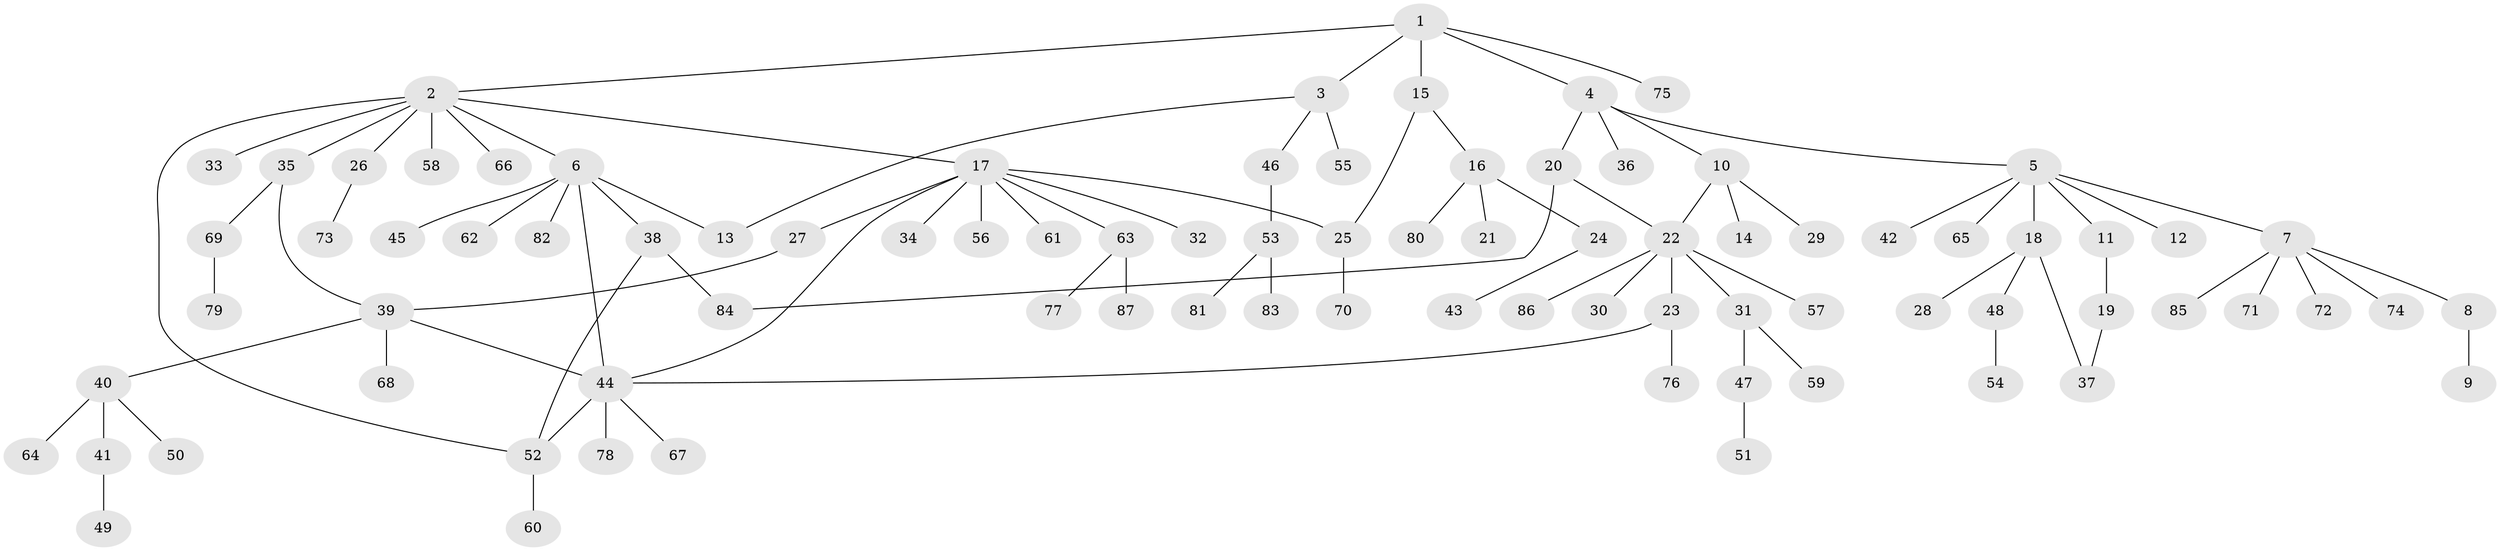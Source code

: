 // coarse degree distribution, {4: 0.06779661016949153, 8: 0.05084745762711865, 7: 0.01694915254237288, 6: 0.03389830508474576, 5: 0.05084745762711865, 1: 0.576271186440678, 3: 0.1016949152542373, 2: 0.1016949152542373}
// Generated by graph-tools (version 1.1) at 2025/51/02/27/25 19:51:58]
// undirected, 87 vertices, 97 edges
graph export_dot {
graph [start="1"]
  node [color=gray90,style=filled];
  1;
  2;
  3;
  4;
  5;
  6;
  7;
  8;
  9;
  10;
  11;
  12;
  13;
  14;
  15;
  16;
  17;
  18;
  19;
  20;
  21;
  22;
  23;
  24;
  25;
  26;
  27;
  28;
  29;
  30;
  31;
  32;
  33;
  34;
  35;
  36;
  37;
  38;
  39;
  40;
  41;
  42;
  43;
  44;
  45;
  46;
  47;
  48;
  49;
  50;
  51;
  52;
  53;
  54;
  55;
  56;
  57;
  58;
  59;
  60;
  61;
  62;
  63;
  64;
  65;
  66;
  67;
  68;
  69;
  70;
  71;
  72;
  73;
  74;
  75;
  76;
  77;
  78;
  79;
  80;
  81;
  82;
  83;
  84;
  85;
  86;
  87;
  1 -- 2;
  1 -- 3;
  1 -- 4;
  1 -- 15;
  1 -- 75;
  2 -- 6;
  2 -- 17;
  2 -- 26;
  2 -- 33;
  2 -- 35;
  2 -- 52;
  2 -- 58;
  2 -- 66;
  3 -- 13;
  3 -- 46;
  3 -- 55;
  4 -- 5;
  4 -- 10;
  4 -- 20;
  4 -- 36;
  5 -- 7;
  5 -- 11;
  5 -- 12;
  5 -- 18;
  5 -- 42;
  5 -- 65;
  6 -- 13;
  6 -- 38;
  6 -- 44;
  6 -- 45;
  6 -- 62;
  6 -- 82;
  7 -- 8;
  7 -- 71;
  7 -- 72;
  7 -- 74;
  7 -- 85;
  8 -- 9;
  10 -- 14;
  10 -- 22;
  10 -- 29;
  11 -- 19;
  15 -- 16;
  15 -- 25;
  16 -- 21;
  16 -- 24;
  16 -- 80;
  17 -- 25;
  17 -- 27;
  17 -- 32;
  17 -- 34;
  17 -- 44;
  17 -- 56;
  17 -- 61;
  17 -- 63;
  18 -- 28;
  18 -- 37;
  18 -- 48;
  19 -- 37;
  20 -- 22;
  20 -- 84;
  22 -- 23;
  22 -- 30;
  22 -- 31;
  22 -- 57;
  22 -- 86;
  23 -- 44;
  23 -- 76;
  24 -- 43;
  25 -- 70;
  26 -- 73;
  27 -- 39;
  31 -- 47;
  31 -- 59;
  35 -- 39;
  35 -- 69;
  38 -- 52;
  38 -- 84;
  39 -- 40;
  39 -- 44;
  39 -- 68;
  40 -- 41;
  40 -- 50;
  40 -- 64;
  41 -- 49;
  44 -- 52;
  44 -- 67;
  44 -- 78;
  46 -- 53;
  47 -- 51;
  48 -- 54;
  52 -- 60;
  53 -- 81;
  53 -- 83;
  63 -- 77;
  63 -- 87;
  69 -- 79;
}
